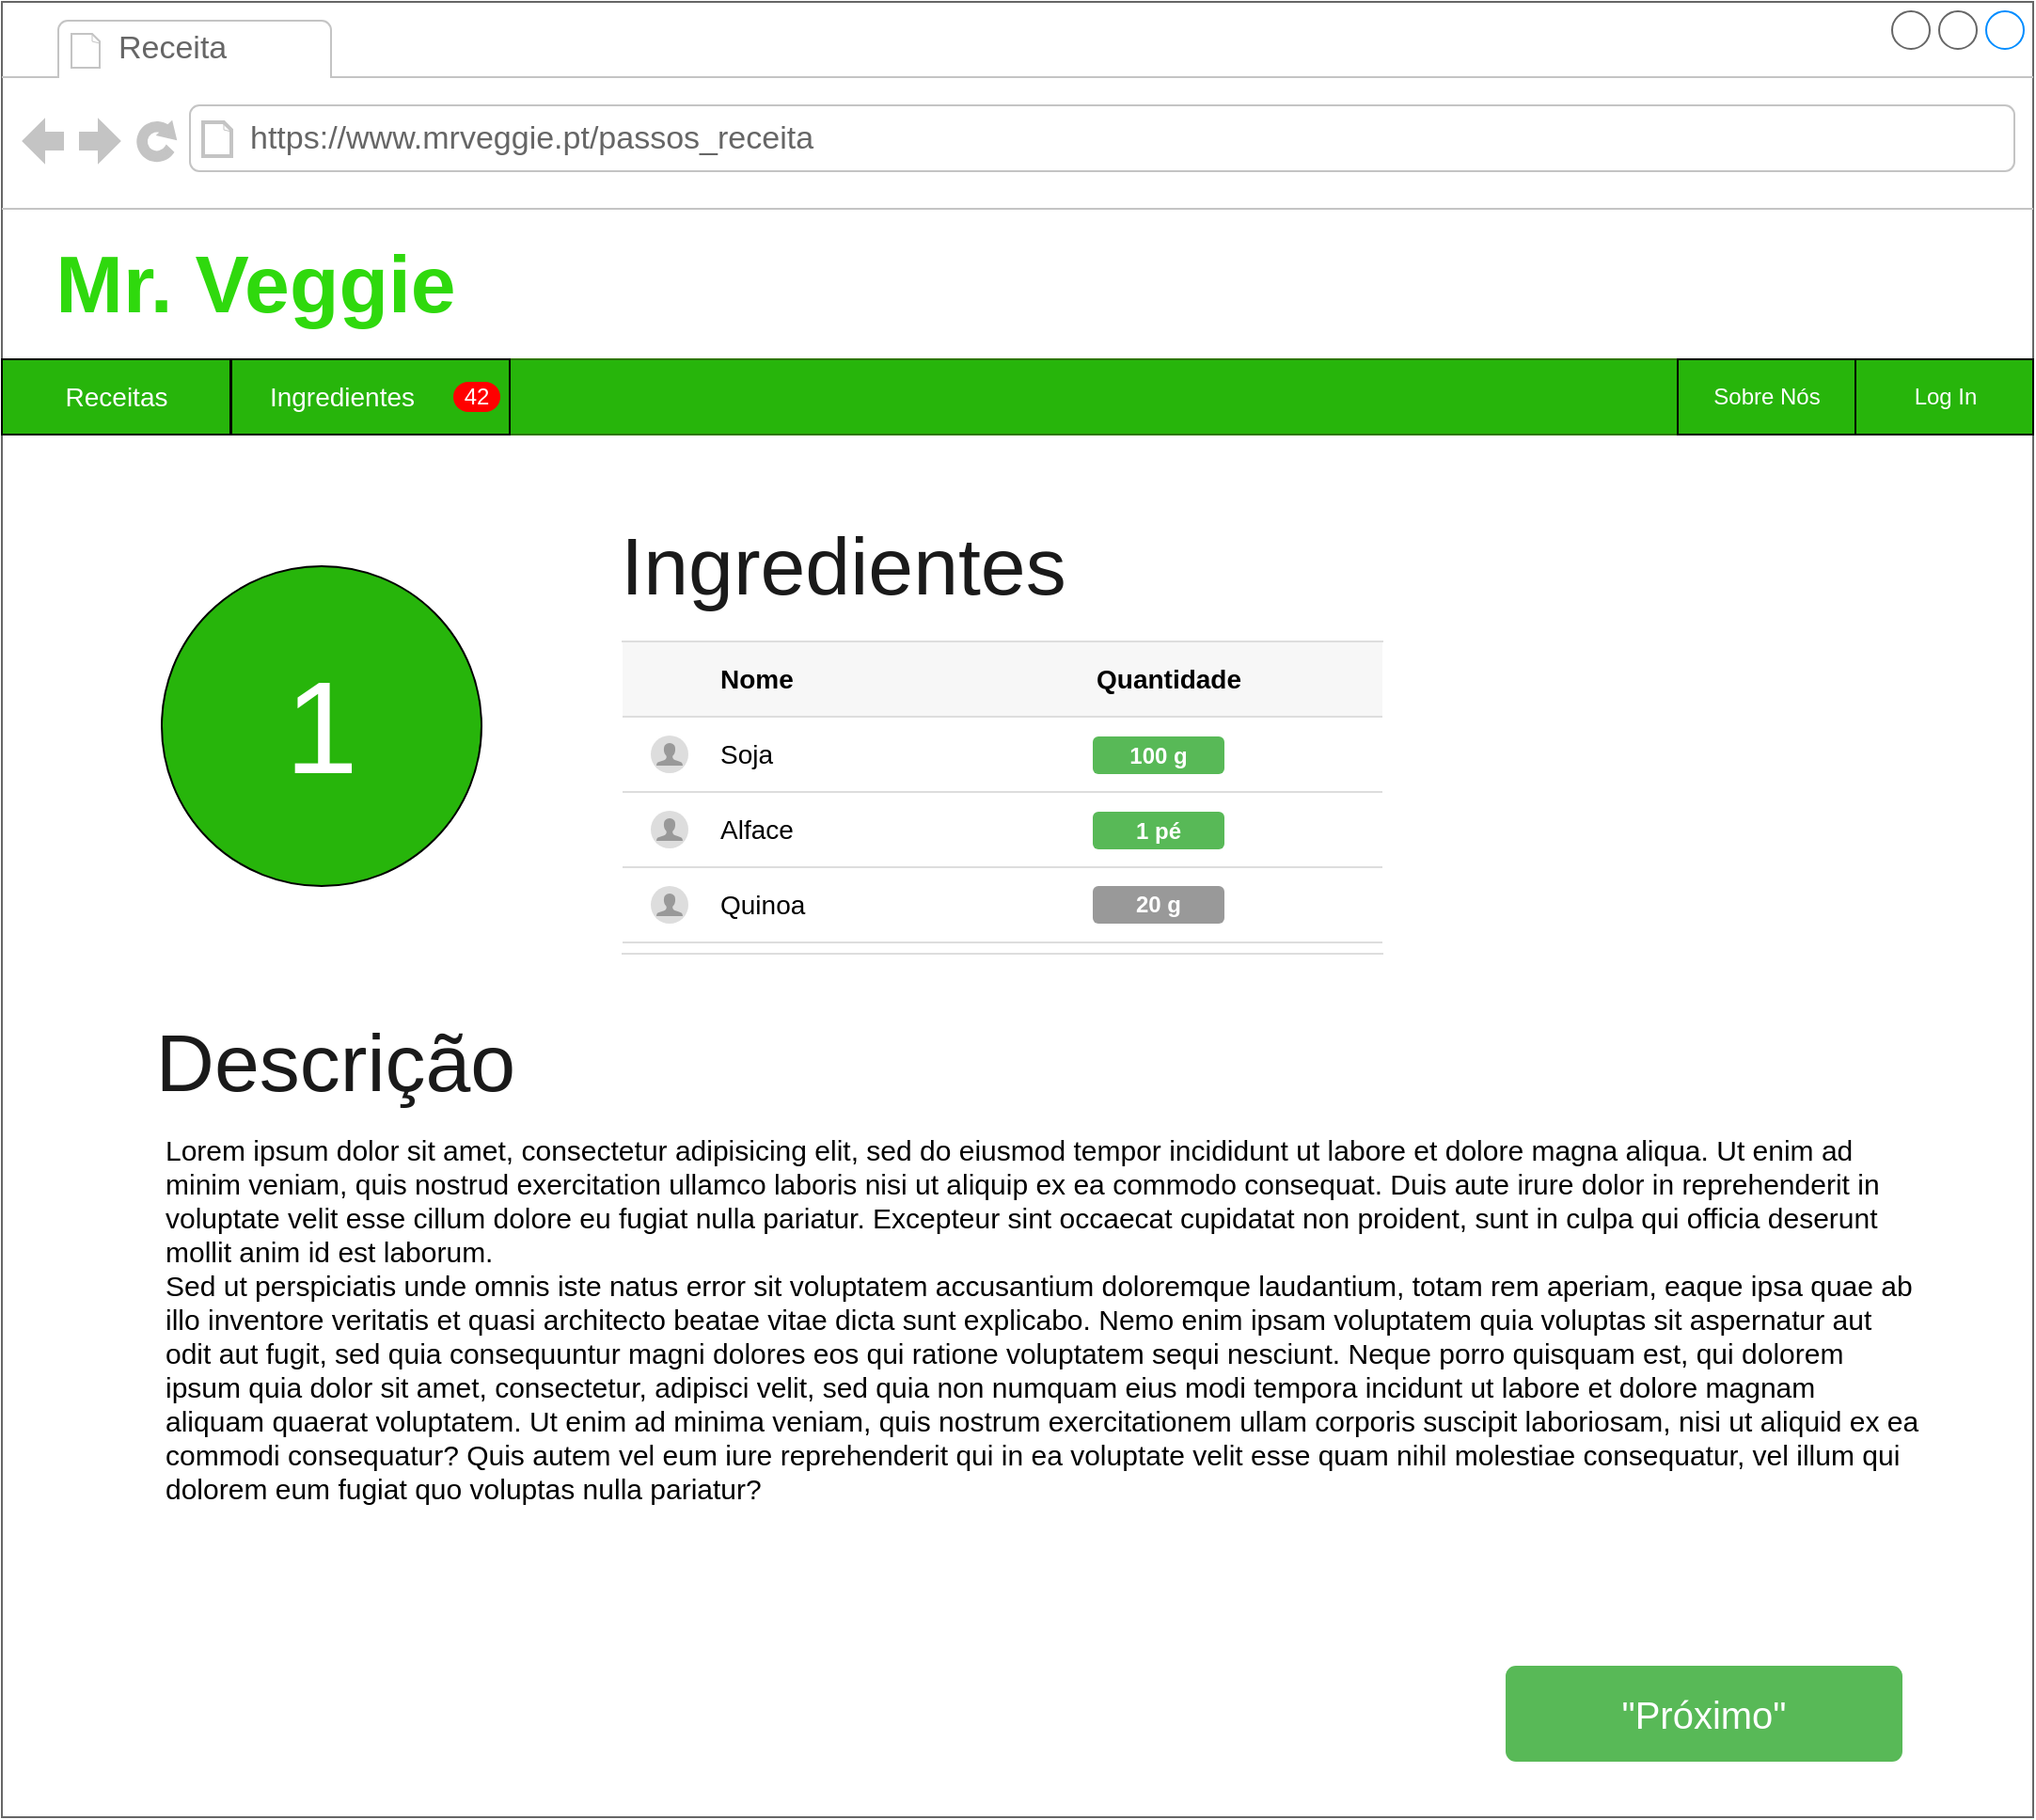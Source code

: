 <mxfile version="10.5.4" type="device"><diagram id="RmyYR7nFTQwOnw2JLD8I" name="Page-1"><mxGraphModel dx="1394" dy="715" grid="1" gridSize="10" guides="1" tooltips="1" connect="1" arrows="1" fold="1" page="1" pageScale="1" pageWidth="827" pageHeight="1169" math="0" shadow="0"><root><mxCell id="0"/><mxCell id="1" parent="0"/><mxCell id="y5sqJ-2SSFvz5n1qwgBJ-2" value="" style="strokeWidth=1;shadow=0;dashed=0;align=center;html=1;shape=mxgraph.mockup.containers.browserWindow;rSize=0;fillColor=#ffffff;strokeColor=#666666;strokeColor2=#008cff;strokeColor3=#c4c4c4;mainText=,;recursiveResize=0;" parent="1" vertex="1"><mxGeometry x="40" y="40" width="1080" height="965" as="geometry"/></mxCell><mxCell id="y5sqJ-2SSFvz5n1qwgBJ-3" value="Receita&lt;br&gt;" style="strokeWidth=1;shadow=0;dashed=0;align=center;html=1;shape=mxgraph.mockup.containers.anchor;fontSize=17;fontColor=#666666;align=left;" parent="y5sqJ-2SSFvz5n1qwgBJ-2" vertex="1"><mxGeometry x="60" y="12" width="150" height="26" as="geometry"/></mxCell><mxCell id="y5sqJ-2SSFvz5n1qwgBJ-4" value="https://www.mrveggie.pt/passos_receita&lt;br&gt;" style="strokeWidth=1;shadow=0;dashed=0;align=center;html=1;shape=mxgraph.mockup.containers.anchor;rSize=0;fontSize=17;fontColor=#666666;align=left;" parent="y5sqJ-2SSFvz5n1qwgBJ-2" vertex="1"><mxGeometry x="130" y="60" width="250" height="26" as="geometry"/></mxCell><mxCell id="y5sqJ-2SSFvz5n1qwgBJ-19" value="" style="html=1;shadow=0;dashed=0;shape=mxgraph.bootstrap.rect;whiteSpace=wrap;fillColor=#27B50B;strokeColor=#2D7600;fontColor=#ffffff;" parent="y5sqJ-2SSFvz5n1qwgBJ-2" vertex="1"><mxGeometry y="190" width="1080" height="40" as="geometry"/></mxCell><mxCell id="y5sqJ-2SSFvz5n1qwgBJ-20" value="&lt;font color=&quot;#ffffff&quot;&gt;Receitas&lt;/font&gt;" style="html=1;shadow=0;dashed=0;fillColor=none;strokeColor=#000000;shape=mxgraph.bootstrap.rect;fontColor=#999999;fontSize=14;whiteSpace=wrap;" parent="y5sqJ-2SSFvz5n1qwgBJ-19" vertex="1"><mxGeometry width="121.5" height="40" as="geometry"/></mxCell><mxCell id="y5sqJ-2SSFvz5n1qwgBJ-23" value="&lt;font style=&quot;font-size: 14px&quot;&gt;Ingredientes&lt;/font&gt;" style="html=1;shadow=0;dashed=0;fillColor=none;strokeColor=#000000;shape=mxgraph.bootstrap.rect;fontColor=#FFFFFF;spacingRight=30;whiteSpace=wrap;" parent="y5sqJ-2SSFvz5n1qwgBJ-19" vertex="1"><mxGeometry x="122" width="148" height="40" as="geometry"/></mxCell><mxCell id="y5sqJ-2SSFvz5n1qwgBJ-24" value="42" style="html=1;shadow=0;dashed=0;shape=mxgraph.bootstrap.rrect;rSize=8;fillColor=#ff0000;strokeColor=none;fontColor=#ffffff;whiteSpace=wrap;" parent="y5sqJ-2SSFvz5n1qwgBJ-23" vertex="1"><mxGeometry x="1" y="0.5" width="25" height="16" relative="1" as="geometry"><mxPoint x="-30" y="-8" as="offset"/></mxGeometry></mxCell><mxCell id="y5sqJ-2SSFvz5n1qwgBJ-26" value="Sobre Nós" style="html=1;shadow=0;dashed=0;fillColor=none;strokeColor=#000000;shape=mxgraph.bootstrap.rect;fontColor=#FFFFFF;whiteSpace=wrap;" parent="y5sqJ-2SSFvz5n1qwgBJ-19" vertex="1"><mxGeometry x="891.0" width="94.5" height="40" as="geometry"/></mxCell><mxCell id="y5sqJ-2SSFvz5n1qwgBJ-28" value="Log In" style="html=1;shadow=0;dashed=0;fillColor=none;strokeColor=#000000;shape=mxgraph.bootstrap.rect;fontColor=#FFFFFF;whiteSpace=wrap;" parent="y5sqJ-2SSFvz5n1qwgBJ-19" vertex="1"><mxGeometry x="985.5" width="94.5" height="40" as="geometry"/></mxCell><mxCell id="y5sqJ-2SSFvz5n1qwgBJ-33" value="&lt;font color=&quot;#2fd90d&quot; style=&quot;font-size: 43px&quot;&gt;Mr. Veggie&lt;/font&gt;" style="text;html=1;strokeColor=none;fillColor=none;align=center;verticalAlign=middle;whiteSpace=wrap;rounded=0;fontColor=#FFFFFF;fontSize=43;fontStyle=1" parent="y5sqJ-2SSFvz5n1qwgBJ-2" vertex="1"><mxGeometry y="110" width="270" height="80" as="geometry"/></mxCell><mxCell id="y5sqJ-2SSFvz5n1qwgBJ-125" value="Lorem ipsum dolor sit amet, consectetur adipisicing elit, sed do eiusmod tempor incididunt ut labore et dolore magna aliqua. Ut enim ad minim veniam, quis nostrud exercitation ullamco laboris nisi ut aliquip ex ea commodo consequat. Duis aute irure dolor in reprehenderit in voluptate velit esse cillum dolore eu fugiat nulla pariatur. Excepteur sint occaecat cupidatat non proident, sunt in culpa qui officia deserunt mollit anim id est laborum.&#10;Sed ut perspiciatis unde omnis iste natus error sit voluptatem accusantium doloremque laudantium, totam rem aperiam, eaque ipsa quae ab illo inventore veritatis et quasi architecto beatae vitae dicta sunt explicabo. Nemo enim ipsam voluptatem quia voluptas sit aspernatur aut odit aut fugit, sed quia consequuntur magni dolores eos qui ratione voluptatem sequi nesciunt. Neque porro quisquam est, qui dolorem ipsum quia dolor sit amet, consectetur, adipisci velit, sed quia non numquam eius modi tempora incidunt ut labore et dolore magnam aliquam quaerat voluptatem. Ut enim ad minima veniam, quis nostrum exercitationem ullam corporis suscipit laboriosam, nisi ut aliquid ex ea commodi consequatur? Quis autem vel eum iure reprehenderit qui in ea voluptate velit esse quam nihil molestiae consequatur, vel illum qui dolorem eum fugiat quo voluptas nulla pariatur?" style="text;spacingTop=-5;fillColor=#ffffff;whiteSpace=wrap;html=1;align=left;fontSize=15;fontFamily=Helvetica;fillColor=none;strokeColor=none;" parent="y5sqJ-2SSFvz5n1qwgBJ-2" vertex="1"><mxGeometry x="85" y="600" width="935" height="230" as="geometry"/></mxCell><mxCell id="y5sqJ-2SSFvz5n1qwgBJ-127" value="&lt;font color=&quot;#1a1a1a&quot;&gt;Ingredientes&lt;/font&gt;" style="text;html=1;strokeColor=none;fillColor=none;align=center;verticalAlign=middle;whiteSpace=wrap;rounded=0;fontSize=43;fontColor=#FFFFFF;" parent="y5sqJ-2SSFvz5n1qwgBJ-2" vertex="1"><mxGeometry x="355" y="270" width="185" height="60" as="geometry"/></mxCell><mxCell id="y5sqJ-2SSFvz5n1qwgBJ-131" value="&lt;font color=&quot;#1a1a1a&quot;&gt;Descrição&lt;/font&gt;" style="text;html=1;strokeColor=none;fillColor=none;align=center;verticalAlign=middle;whiteSpace=wrap;rounded=0;fontSize=43;fontColor=#FFFFFF;" parent="y5sqJ-2SSFvz5n1qwgBJ-2" vertex="1"><mxGeometry x="85" y="534" width="185" height="60" as="geometry"/></mxCell><mxCell id="y5sqJ-2SSFvz5n1qwgBJ-192" value="&lt;font style=&quot;font-size: 20px&quot;&gt;&quot;Próximo&quot;&lt;/font&gt;" style="html=1;shadow=0;dashed=0;shape=mxgraph.bootstrap.rrect;rSize=5;fillColor=#58B957;align=center;strokeColor=#58B957;fontColor=#ffffff;fontSize=14;whiteSpace=wrap;" parent="y5sqJ-2SSFvz5n1qwgBJ-2" vertex="1"><mxGeometry x="800" y="885" width="210" height="50" as="geometry"/></mxCell><mxCell id="fchc0wE6eavShtEMAAMf-3" value="&lt;font color=&quot;#ffffff&quot; style=&quot;font-size: 70px&quot;&gt;1&lt;/font&gt;" style="ellipse;whiteSpace=wrap;html=1;aspect=fixed;fillColor=#27B50B;" vertex="1" parent="y5sqJ-2SSFvz5n1qwgBJ-2"><mxGeometry x="85" y="300" width="170" height="170" as="geometry"/></mxCell><mxCell id="y5sqJ-2SSFvz5n1qwgBJ-132" value="" style="shape=partialRectangle;right=0;left=0;strokeColor=#dddddd;fillColor=#ffffff;whiteSpace=wrap;fontSize=43;fontColor=#FFFFFF;" parent="y5sqJ-2SSFvz5n1qwgBJ-2" vertex="1"><mxGeometry x="330" y="340" width="404" height="166" as="geometry"/></mxCell><mxCell id="y5sqJ-2SSFvz5n1qwgBJ-133" value="" style="html=1;shadow=0;dashed=0;shape=mxgraph.bootstrap.horLines;strokeColor=inherit;fillColor=#000000;fillOpacity=3;resizeWidth=1;" parent="y5sqJ-2SSFvz5n1qwgBJ-132" vertex="1"><mxGeometry width="404.0" height="40" relative="1" as="geometry"/></mxCell><mxCell id="y5sqJ-2SSFvz5n1qwgBJ-134" value="Nome" style="html=1;shadow=0;dashed=0;shape=mxgraph.bootstrap.rect;strokeColor=none;fillColor=none;fontSize=14;fontStyle=1;align=left;whiteSpace=wrap;resizeHeight=1;" parent="y5sqJ-2SSFvz5n1qwgBJ-133" vertex="1"><mxGeometry width="150" height="40" relative="1" as="geometry"><mxPoint x="50" as="offset"/></mxGeometry></mxCell><mxCell id="y5sqJ-2SSFvz5n1qwgBJ-135" value="Quantidade" style="html=1;shadow=0;dashed=0;shape=mxgraph.bootstrap.rect;strokeColor=none;fillColor=none;fontSize=14;fontStyle=1;align=left;whiteSpace=wrap;resizeHeight=1;" parent="y5sqJ-2SSFvz5n1qwgBJ-133" vertex="1"><mxGeometry width="150" height="40" relative="1" as="geometry"><mxPoint x="250" as="offset"/></mxGeometry></mxCell><mxCell id="y5sqJ-2SSFvz5n1qwgBJ-139" value="" style="strokeColor=inherit;fillColor=inherit;gradientColor=inherit;html=1;shadow=0;dashed=0;shape=mxgraph.bootstrap.horLines;resizeWidth=1;" parent="y5sqJ-2SSFvz5n1qwgBJ-132" vertex="1"><mxGeometry width="404.0" height="40" relative="1" as="geometry"><mxPoint y="40" as="offset"/></mxGeometry></mxCell><mxCell id="y5sqJ-2SSFvz5n1qwgBJ-140" value="" style="shape=ellipse;strokeColor=none;fillColor=#dddddd;html=1;" parent="y5sqJ-2SSFvz5n1qwgBJ-139" vertex="1"><mxGeometry y="0.5" width="20" height="20" relative="1" as="geometry"><mxPoint x="15" y="-10" as="offset"/></mxGeometry></mxCell><mxCell id="y5sqJ-2SSFvz5n1qwgBJ-141" value="" style="html=1;shadow=0;dashed=0;shape=mxgraph.bootstrap.user;strokeColor=none;fillColor=#999999;" parent="y5sqJ-2SSFvz5n1qwgBJ-140" vertex="1"><mxGeometry x="0.5" y="0.5" width="14" height="12" relative="1" as="geometry"><mxPoint x="-7" y="-6" as="offset"/></mxGeometry></mxCell><mxCell id="y5sqJ-2SSFvz5n1qwgBJ-142" value="Soja" style="html=1;shadow=0;dashed=0;shape=mxgraph.bootstrap.rect;strokeColor=none;fillColor=none;fontSize=14;align=left;whiteSpace=wrap;resizeHeight=1;" parent="y5sqJ-2SSFvz5n1qwgBJ-139" vertex="1"><mxGeometry width="150" height="40" relative="1" as="geometry"><mxPoint x="50" as="offset"/></mxGeometry></mxCell><mxCell id="y5sqJ-2SSFvz5n1qwgBJ-143" value="100 g" style="html=1;shadow=0;dashed=0;shape=mxgraph.bootstrap.rrect;rSize=3;strokeColor=none;fillColor=#58B957;fontSize=12;fontStyle=1;fontColor=#ffffff;whiteSpace=wrap;" parent="y5sqJ-2SSFvz5n1qwgBJ-139" vertex="1"><mxGeometry y="0.5" width="70" height="20" relative="1" as="geometry"><mxPoint x="250" y="-9.5" as="offset"/></mxGeometry></mxCell><mxCell id="fchc0wE6eavShtEMAAMf-1" value="" style="edgeStyle=orthogonalEdgeStyle;rounded=0;orthogonalLoop=1;jettySize=auto;html=1;" edge="1" parent="y5sqJ-2SSFvz5n1qwgBJ-132" source="y5sqJ-2SSFvz5n1qwgBJ-150" target="y5sqJ-2SSFvz5n1qwgBJ-149"><mxGeometry relative="1" as="geometry"/></mxCell><mxCell id="y5sqJ-2SSFvz5n1qwgBJ-146" value="" style="strokeColor=inherit;fillColor=inherit;gradientColor=inherit;html=1;shadow=0;dashed=0;shape=mxgraph.bootstrap.horLines;resizeWidth=1;" parent="y5sqJ-2SSFvz5n1qwgBJ-132" vertex="1"><mxGeometry width="404.0" height="40" relative="1" as="geometry"><mxPoint y="80" as="offset"/></mxGeometry></mxCell><mxCell id="y5sqJ-2SSFvz5n1qwgBJ-147" value="" style="shape=ellipse;strokeColor=none;fillColor=#dddddd;html=1;" parent="y5sqJ-2SSFvz5n1qwgBJ-146" vertex="1"><mxGeometry y="0.5" width="20" height="20" relative="1" as="geometry"><mxPoint x="15" y="-10" as="offset"/></mxGeometry></mxCell><mxCell id="y5sqJ-2SSFvz5n1qwgBJ-148" value="" style="html=1;shadow=0;dashed=0;shape=mxgraph.bootstrap.user;strokeColor=none;fillColor=#999999;" parent="y5sqJ-2SSFvz5n1qwgBJ-147" vertex="1"><mxGeometry x="0.5" y="0.5" width="14" height="12" relative="1" as="geometry"><mxPoint x="-7" y="-6" as="offset"/></mxGeometry></mxCell><mxCell id="y5sqJ-2SSFvz5n1qwgBJ-149" value="Alface" style="html=1;shadow=0;dashed=0;shape=mxgraph.bootstrap.rect;strokeColor=none;fillColor=none;fontSize=14;align=left;whiteSpace=wrap;resizeHeight=1;" parent="y5sqJ-2SSFvz5n1qwgBJ-146" vertex="1"><mxGeometry width="150" height="40" relative="1" as="geometry"><mxPoint x="50" as="offset"/></mxGeometry></mxCell><mxCell id="y5sqJ-2SSFvz5n1qwgBJ-150" value="1 pé" style="html=1;shadow=0;dashed=0;shape=mxgraph.bootstrap.rrect;rSize=3;strokeColor=none;fillColor=#58B957;fontSize=12;fontStyle=1;fontColor=#ffffff;whiteSpace=wrap;" parent="y5sqJ-2SSFvz5n1qwgBJ-146" vertex="1"><mxGeometry y="0.5" width="70" height="20" relative="1" as="geometry"><mxPoint x="250" y="-9.5" as="offset"/></mxGeometry></mxCell><mxCell id="y5sqJ-2SSFvz5n1qwgBJ-153" value="" style="strokeColor=inherit;fillColor=inherit;gradientColor=inherit;html=1;shadow=0;dashed=0;shape=mxgraph.bootstrap.horLines;resizeWidth=1;" parent="y5sqJ-2SSFvz5n1qwgBJ-132" vertex="1"><mxGeometry width="404.0" height="40" relative="1" as="geometry"><mxPoint y="120" as="offset"/></mxGeometry></mxCell><mxCell id="y5sqJ-2SSFvz5n1qwgBJ-154" value="" style="shape=ellipse;strokeColor=none;fillColor=#dddddd;html=1;" parent="y5sqJ-2SSFvz5n1qwgBJ-153" vertex="1"><mxGeometry y="0.5" width="20" height="20" relative="1" as="geometry"><mxPoint x="15" y="-10" as="offset"/></mxGeometry></mxCell><mxCell id="y5sqJ-2SSFvz5n1qwgBJ-155" value="" style="html=1;shadow=0;dashed=0;shape=mxgraph.bootstrap.user;strokeColor=none;fillColor=#999999;" parent="y5sqJ-2SSFvz5n1qwgBJ-154" vertex="1"><mxGeometry x="0.5" y="0.5" width="14" height="12" relative="1" as="geometry"><mxPoint x="-7" y="-6" as="offset"/></mxGeometry></mxCell><mxCell id="y5sqJ-2SSFvz5n1qwgBJ-156" value="Quinoa" style="html=1;shadow=0;dashed=0;shape=mxgraph.bootstrap.rect;strokeColor=none;fillColor=none;fontSize=14;align=left;whiteSpace=wrap;resizeHeight=1;" parent="y5sqJ-2SSFvz5n1qwgBJ-153" vertex="1"><mxGeometry width="150" height="40" relative="1" as="geometry"><mxPoint x="50" as="offset"/></mxGeometry></mxCell><mxCell id="y5sqJ-2SSFvz5n1qwgBJ-157" value="20 g" style="html=1;shadow=0;dashed=0;shape=mxgraph.bootstrap.rrect;rSize=3;strokeColor=none;fillColor=#999999;fontSize=12;fontStyle=1;fontColor=#ffffff;whiteSpace=wrap;" parent="y5sqJ-2SSFvz5n1qwgBJ-153" vertex="1"><mxGeometry y="0.5" width="70" height="20" relative="1" as="geometry"><mxPoint x="250" y="-10" as="offset"/></mxGeometry></mxCell></root></mxGraphModel></diagram></mxfile>